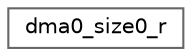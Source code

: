 digraph "Graphical Class Hierarchy"
{
 // LATEX_PDF_SIZE
  bgcolor="transparent";
  edge [fontname=Helvetica,fontsize=10,labelfontname=Helvetica,labelfontsize=10];
  node [fontname=Helvetica,fontsize=10,shape=box,height=0.2,width=0.4];
  rankdir="LR";
  Node0 [id="Node000000",label="dma0_size0_r",height=0.2,width=0.4,color="grey40", fillcolor="white", style="filled",URL="$structdma0__size0__r.html",tooltip=" "];
}
